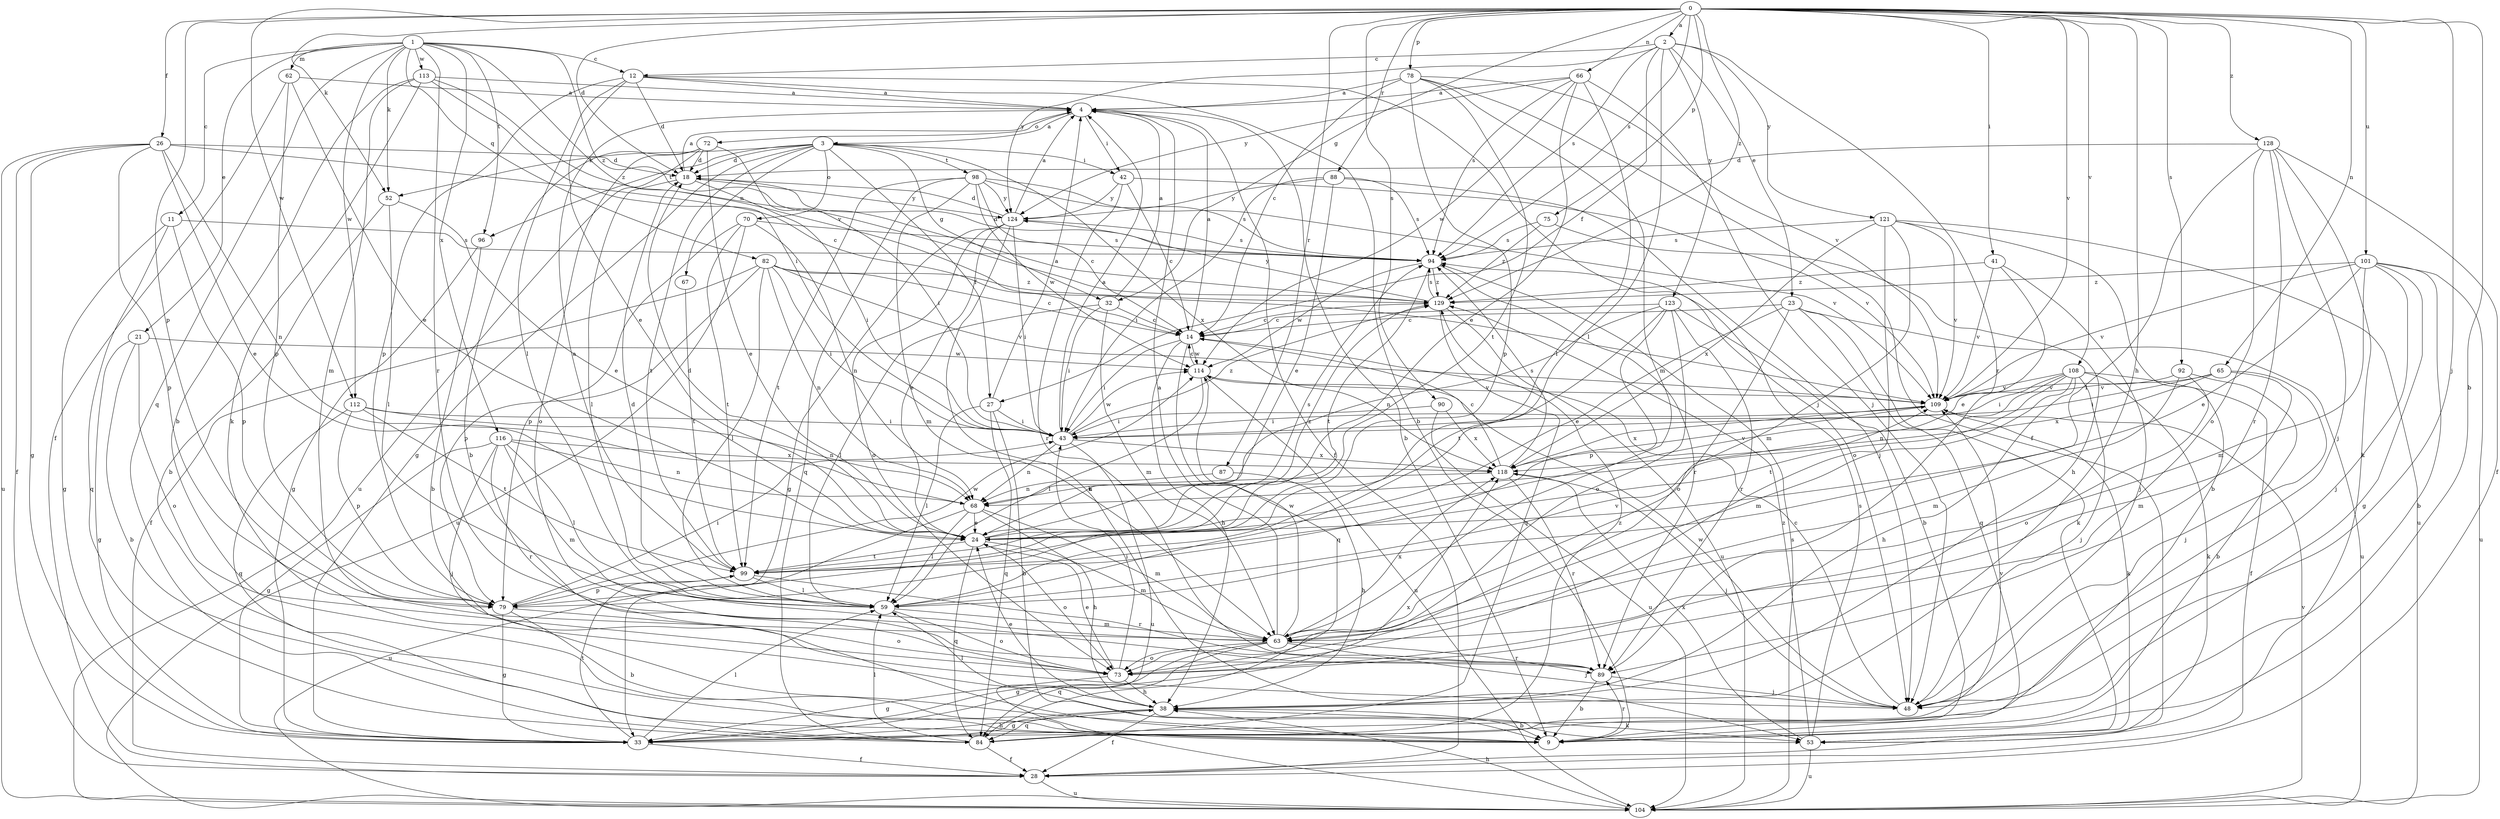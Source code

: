 strict digraph  {
0;
1;
2;
3;
4;
9;
11;
12;
14;
18;
21;
23;
24;
26;
27;
28;
32;
33;
38;
41;
42;
43;
48;
52;
53;
59;
62;
63;
65;
66;
67;
68;
70;
72;
73;
75;
78;
79;
82;
84;
87;
88;
89;
90;
92;
94;
96;
98;
99;
101;
104;
108;
109;
112;
113;
114;
116;
118;
121;
123;
124;
128;
129;
0 -> 2  [label=a];
0 -> 9  [label=b];
0 -> 18  [label=d];
0 -> 26  [label=f];
0 -> 32  [label=g];
0 -> 38  [label=h];
0 -> 41  [label=i];
0 -> 48  [label=j];
0 -> 52  [label=k];
0 -> 65  [label=n];
0 -> 66  [label=n];
0 -> 75  [label=p];
0 -> 78  [label=p];
0 -> 79  [label=p];
0 -> 87  [label=r];
0 -> 88  [label=r];
0 -> 90  [label=s];
0 -> 92  [label=s];
0 -> 94  [label=s];
0 -> 101  [label=u];
0 -> 108  [label=v];
0 -> 109  [label=v];
0 -> 112  [label=w];
0 -> 128  [label=z];
0 -> 129  [label=z];
1 -> 11  [label=c];
1 -> 12  [label=c];
1 -> 21  [label=e];
1 -> 52  [label=k];
1 -> 62  [label=m];
1 -> 82  [label=q];
1 -> 84  [label=q];
1 -> 89  [label=r];
1 -> 96  [label=t];
1 -> 109  [label=v];
1 -> 112  [label=w];
1 -> 113  [label=w];
1 -> 116  [label=x];
1 -> 129  [label=z];
2 -> 12  [label=c];
2 -> 23  [label=e];
2 -> 27  [label=f];
2 -> 59  [label=l];
2 -> 89  [label=r];
2 -> 94  [label=s];
2 -> 121  [label=y];
2 -> 123  [label=y];
2 -> 124  [label=y];
3 -> 18  [label=d];
3 -> 27  [label=f];
3 -> 32  [label=g];
3 -> 33  [label=g];
3 -> 42  [label=i];
3 -> 52  [label=k];
3 -> 67  [label=n];
3 -> 70  [label=o];
3 -> 96  [label=t];
3 -> 98  [label=t];
3 -> 99  [label=t];
3 -> 118  [label=x];
4 -> 3  [label=a];
4 -> 9  [label=b];
4 -> 28  [label=f];
4 -> 42  [label=i];
4 -> 72  [label=o];
9 -> 89  [label=r];
11 -> 33  [label=g];
11 -> 79  [label=p];
11 -> 84  [label=q];
11 -> 94  [label=s];
12 -> 4  [label=a];
12 -> 9  [label=b];
12 -> 18  [label=d];
12 -> 24  [label=e];
12 -> 48  [label=j];
12 -> 59  [label=l];
12 -> 79  [label=p];
14 -> 4  [label=a];
14 -> 38  [label=h];
14 -> 43  [label=i];
14 -> 84  [label=q];
14 -> 114  [label=w];
18 -> 4  [label=a];
18 -> 43  [label=i];
18 -> 59  [label=l];
18 -> 124  [label=y];
21 -> 9  [label=b];
21 -> 33  [label=g];
21 -> 73  [label=o];
21 -> 114  [label=w];
23 -> 14  [label=c];
23 -> 24  [label=e];
23 -> 53  [label=k];
23 -> 73  [label=o];
23 -> 84  [label=q];
23 -> 104  [label=u];
24 -> 18  [label=d];
24 -> 63  [label=m];
24 -> 73  [label=o];
24 -> 84  [label=q];
24 -> 94  [label=s];
24 -> 99  [label=t];
24 -> 129  [label=z];
26 -> 14  [label=c];
26 -> 18  [label=d];
26 -> 24  [label=e];
26 -> 28  [label=f];
26 -> 33  [label=g];
26 -> 68  [label=n];
26 -> 79  [label=p];
26 -> 104  [label=u];
27 -> 4  [label=a];
27 -> 9  [label=b];
27 -> 43  [label=i];
27 -> 59  [label=l];
27 -> 84  [label=q];
28 -> 104  [label=u];
32 -> 4  [label=a];
32 -> 14  [label=c];
32 -> 43  [label=i];
32 -> 59  [label=l];
32 -> 63  [label=m];
33 -> 28  [label=f];
33 -> 38  [label=h];
33 -> 59  [label=l];
33 -> 99  [label=t];
33 -> 109  [label=v];
33 -> 118  [label=x];
38 -> 9  [label=b];
38 -> 24  [label=e];
38 -> 28  [label=f];
38 -> 33  [label=g];
38 -> 53  [label=k];
38 -> 59  [label=l];
38 -> 84  [label=q];
41 -> 24  [label=e];
41 -> 48  [label=j];
41 -> 109  [label=v];
41 -> 129  [label=z];
42 -> 14  [label=c];
42 -> 89  [label=r];
42 -> 109  [label=v];
42 -> 124  [label=y];
43 -> 4  [label=a];
43 -> 68  [label=n];
43 -> 104  [label=u];
43 -> 114  [label=w];
43 -> 118  [label=x];
43 -> 129  [label=z];
48 -> 14  [label=c];
48 -> 114  [label=w];
52 -> 9  [label=b];
52 -> 24  [label=e];
52 -> 59  [label=l];
53 -> 94  [label=s];
53 -> 104  [label=u];
53 -> 118  [label=x];
53 -> 129  [label=z];
59 -> 18  [label=d];
59 -> 63  [label=m];
59 -> 73  [label=o];
59 -> 109  [label=v];
62 -> 4  [label=a];
62 -> 24  [label=e];
62 -> 28  [label=f];
62 -> 79  [label=p];
63 -> 4  [label=a];
63 -> 33  [label=g];
63 -> 48  [label=j];
63 -> 73  [label=o];
63 -> 84  [label=q];
63 -> 89  [label=r];
63 -> 114  [label=w];
63 -> 118  [label=x];
65 -> 43  [label=i];
65 -> 48  [label=j];
65 -> 63  [label=m];
65 -> 109  [label=v];
65 -> 118  [label=x];
66 -> 4  [label=a];
66 -> 24  [label=e];
66 -> 48  [label=j];
66 -> 59  [label=l];
66 -> 94  [label=s];
66 -> 114  [label=w];
66 -> 124  [label=y];
67 -> 99  [label=t];
68 -> 24  [label=e];
68 -> 38  [label=h];
68 -> 59  [label=l];
68 -> 63  [label=m];
68 -> 104  [label=u];
70 -> 68  [label=n];
70 -> 79  [label=p];
70 -> 94  [label=s];
70 -> 99  [label=t];
70 -> 104  [label=u];
72 -> 9  [label=b];
72 -> 18  [label=d];
72 -> 24  [label=e];
72 -> 43  [label=i];
72 -> 73  [label=o];
72 -> 104  [label=u];
73 -> 24  [label=e];
73 -> 33  [label=g];
73 -> 38  [label=h];
73 -> 43  [label=i];
75 -> 38  [label=h];
75 -> 94  [label=s];
75 -> 129  [label=z];
78 -> 4  [label=a];
78 -> 14  [label=c];
78 -> 28  [label=f];
78 -> 63  [label=m];
78 -> 79  [label=p];
78 -> 99  [label=t];
78 -> 109  [label=v];
79 -> 9  [label=b];
79 -> 33  [label=g];
79 -> 43  [label=i];
79 -> 73  [label=o];
79 -> 114  [label=w];
82 -> 14  [label=c];
82 -> 28  [label=f];
82 -> 43  [label=i];
82 -> 59  [label=l];
82 -> 68  [label=n];
82 -> 79  [label=p];
82 -> 109  [label=v];
82 -> 129  [label=z];
84 -> 28  [label=f];
84 -> 59  [label=l];
84 -> 129  [label=z];
87 -> 38  [label=h];
87 -> 68  [label=n];
88 -> 24  [label=e];
88 -> 43  [label=i];
88 -> 48  [label=j];
88 -> 94  [label=s];
88 -> 124  [label=y];
89 -> 9  [label=b];
89 -> 48  [label=j];
90 -> 43  [label=i];
90 -> 104  [label=u];
90 -> 118  [label=x];
92 -> 9  [label=b];
92 -> 63  [label=m];
92 -> 73  [label=o];
92 -> 109  [label=v];
94 -> 18  [label=d];
94 -> 89  [label=r];
94 -> 99  [label=t];
94 -> 114  [label=w];
94 -> 129  [label=z];
96 -> 9  [label=b];
96 -> 33  [label=g];
98 -> 14  [label=c];
98 -> 63  [label=m];
98 -> 84  [label=q];
98 -> 94  [label=s];
98 -> 99  [label=t];
98 -> 109  [label=v];
98 -> 114  [label=w];
98 -> 124  [label=y];
99 -> 4  [label=a];
99 -> 59  [label=l];
99 -> 79  [label=p];
99 -> 89  [label=r];
101 -> 9  [label=b];
101 -> 24  [label=e];
101 -> 33  [label=g];
101 -> 48  [label=j];
101 -> 63  [label=m];
101 -> 104  [label=u];
101 -> 109  [label=v];
101 -> 129  [label=z];
104 -> 38  [label=h];
104 -> 94  [label=s];
104 -> 109  [label=v];
108 -> 28  [label=f];
108 -> 38  [label=h];
108 -> 43  [label=i];
108 -> 48  [label=j];
108 -> 53  [label=k];
108 -> 63  [label=m];
108 -> 68  [label=n];
108 -> 99  [label=t];
108 -> 109  [label=v];
109 -> 43  [label=i];
109 -> 53  [label=k];
109 -> 118  [label=x];
112 -> 43  [label=i];
112 -> 68  [label=n];
112 -> 79  [label=p];
112 -> 84  [label=q];
112 -> 99  [label=t];
113 -> 4  [label=a];
113 -> 9  [label=b];
113 -> 43  [label=i];
113 -> 53  [label=k];
113 -> 63  [label=m];
113 -> 129  [label=z];
114 -> 14  [label=c];
114 -> 59  [label=l];
114 -> 104  [label=u];
114 -> 109  [label=v];
116 -> 33  [label=g];
116 -> 48  [label=j];
116 -> 59  [label=l];
116 -> 63  [label=m];
116 -> 68  [label=n];
116 -> 89  [label=r];
116 -> 118  [label=x];
118 -> 14  [label=c];
118 -> 48  [label=j];
118 -> 68  [label=n];
118 -> 89  [label=r];
118 -> 94  [label=s];
118 -> 109  [label=v];
121 -> 9  [label=b];
121 -> 63  [label=m];
121 -> 73  [label=o];
121 -> 94  [label=s];
121 -> 104  [label=u];
121 -> 109  [label=v];
121 -> 118  [label=x];
123 -> 9  [label=b];
123 -> 14  [label=c];
123 -> 68  [label=n];
123 -> 73  [label=o];
123 -> 79  [label=p];
123 -> 89  [label=r];
123 -> 99  [label=t];
124 -> 4  [label=a];
124 -> 18  [label=d];
124 -> 24  [label=e];
124 -> 33  [label=g];
124 -> 43  [label=i];
124 -> 53  [label=k];
124 -> 73  [label=o];
124 -> 94  [label=s];
128 -> 18  [label=d];
128 -> 28  [label=f];
128 -> 48  [label=j];
128 -> 53  [label=k];
128 -> 59  [label=l];
128 -> 73  [label=o];
128 -> 89  [label=r];
129 -> 14  [label=c];
129 -> 84  [label=q];
129 -> 94  [label=s];
129 -> 104  [label=u];
129 -> 124  [label=y];
}
